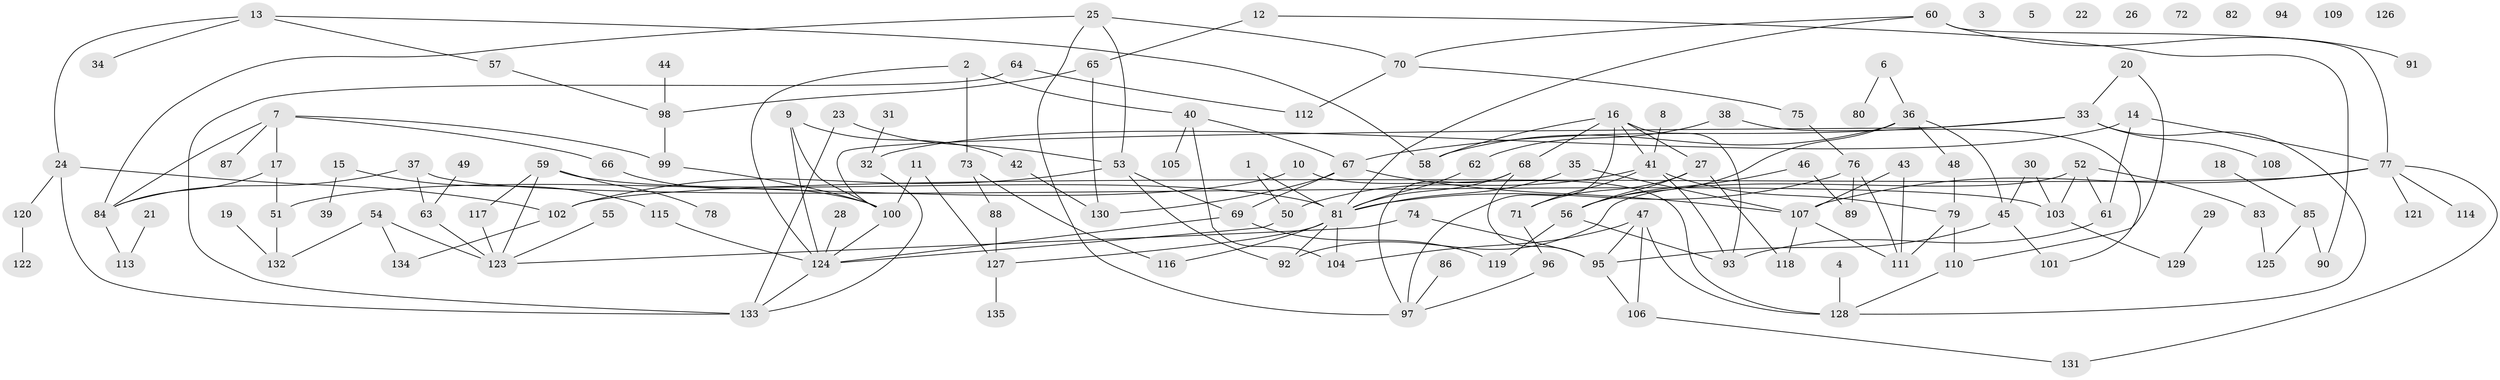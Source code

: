 // Generated by graph-tools (version 1.1) at 2025/33/03/09/25 02:33:48]
// undirected, 135 vertices, 183 edges
graph export_dot {
graph [start="1"]
  node [color=gray90,style=filled];
  1;
  2;
  3;
  4;
  5;
  6;
  7;
  8;
  9;
  10;
  11;
  12;
  13;
  14;
  15;
  16;
  17;
  18;
  19;
  20;
  21;
  22;
  23;
  24;
  25;
  26;
  27;
  28;
  29;
  30;
  31;
  32;
  33;
  34;
  35;
  36;
  37;
  38;
  39;
  40;
  41;
  42;
  43;
  44;
  45;
  46;
  47;
  48;
  49;
  50;
  51;
  52;
  53;
  54;
  55;
  56;
  57;
  58;
  59;
  60;
  61;
  62;
  63;
  64;
  65;
  66;
  67;
  68;
  69;
  70;
  71;
  72;
  73;
  74;
  75;
  76;
  77;
  78;
  79;
  80;
  81;
  82;
  83;
  84;
  85;
  86;
  87;
  88;
  89;
  90;
  91;
  92;
  93;
  94;
  95;
  96;
  97;
  98;
  99;
  100;
  101;
  102;
  103;
  104;
  105;
  106;
  107;
  108;
  109;
  110;
  111;
  112;
  113;
  114;
  115;
  116;
  117;
  118;
  119;
  120;
  121;
  122;
  123;
  124;
  125;
  126;
  127;
  128;
  129;
  130;
  131;
  132;
  133;
  134;
  135;
  1 -- 50;
  1 -- 81;
  2 -- 40;
  2 -- 73;
  2 -- 124;
  4 -- 128;
  6 -- 36;
  6 -- 80;
  7 -- 17;
  7 -- 66;
  7 -- 84;
  7 -- 87;
  7 -- 99;
  8 -- 41;
  9 -- 42;
  9 -- 100;
  9 -- 124;
  10 -- 51;
  10 -- 128;
  11 -- 100;
  11 -- 127;
  12 -- 65;
  12 -- 90;
  13 -- 24;
  13 -- 34;
  13 -- 57;
  13 -- 58;
  14 -- 32;
  14 -- 61;
  14 -- 77;
  15 -- 39;
  15 -- 115;
  16 -- 27;
  16 -- 41;
  16 -- 58;
  16 -- 68;
  16 -- 93;
  16 -- 97;
  17 -- 51;
  17 -- 84;
  18 -- 85;
  19 -- 132;
  20 -- 33;
  20 -- 110;
  21 -- 113;
  23 -- 53;
  23 -- 133;
  24 -- 102;
  24 -- 120;
  24 -- 133;
  25 -- 53;
  25 -- 70;
  25 -- 84;
  25 -- 97;
  27 -- 56;
  27 -- 71;
  27 -- 118;
  28 -- 124;
  29 -- 129;
  30 -- 45;
  30 -- 103;
  31 -- 32;
  32 -- 133;
  33 -- 67;
  33 -- 100;
  33 -- 108;
  33 -- 128;
  35 -- 81;
  35 -- 107;
  36 -- 45;
  36 -- 48;
  36 -- 56;
  36 -- 58;
  37 -- 63;
  37 -- 84;
  37 -- 103;
  38 -- 62;
  38 -- 101;
  40 -- 67;
  40 -- 104;
  40 -- 105;
  41 -- 50;
  41 -- 71;
  41 -- 79;
  41 -- 93;
  42 -- 130;
  43 -- 107;
  43 -- 111;
  44 -- 98;
  45 -- 95;
  45 -- 101;
  46 -- 56;
  46 -- 89;
  47 -- 95;
  47 -- 104;
  47 -- 106;
  47 -- 128;
  48 -- 79;
  49 -- 63;
  50 -- 124;
  51 -- 132;
  52 -- 61;
  52 -- 83;
  52 -- 92;
  52 -- 103;
  53 -- 69;
  53 -- 92;
  53 -- 102;
  54 -- 123;
  54 -- 132;
  54 -- 134;
  55 -- 123;
  56 -- 93;
  56 -- 119;
  57 -- 98;
  59 -- 78;
  59 -- 81;
  59 -- 117;
  59 -- 123;
  60 -- 70;
  60 -- 77;
  60 -- 81;
  60 -- 91;
  61 -- 93;
  62 -- 81;
  63 -- 123;
  64 -- 112;
  64 -- 133;
  65 -- 98;
  65 -- 130;
  66 -- 100;
  67 -- 69;
  67 -- 107;
  67 -- 130;
  68 -- 81;
  68 -- 95;
  68 -- 97;
  69 -- 119;
  69 -- 124;
  70 -- 75;
  70 -- 112;
  71 -- 96;
  73 -- 88;
  73 -- 116;
  74 -- 95;
  74 -- 123;
  75 -- 76;
  76 -- 81;
  76 -- 89;
  76 -- 111;
  77 -- 102;
  77 -- 107;
  77 -- 114;
  77 -- 121;
  77 -- 131;
  79 -- 110;
  79 -- 111;
  81 -- 92;
  81 -- 104;
  81 -- 116;
  81 -- 127;
  83 -- 125;
  84 -- 113;
  85 -- 90;
  85 -- 125;
  86 -- 97;
  88 -- 127;
  95 -- 106;
  96 -- 97;
  98 -- 99;
  99 -- 100;
  100 -- 124;
  102 -- 134;
  103 -- 129;
  106 -- 131;
  107 -- 111;
  107 -- 118;
  110 -- 128;
  115 -- 124;
  117 -- 123;
  120 -- 122;
  124 -- 133;
  127 -- 135;
}
